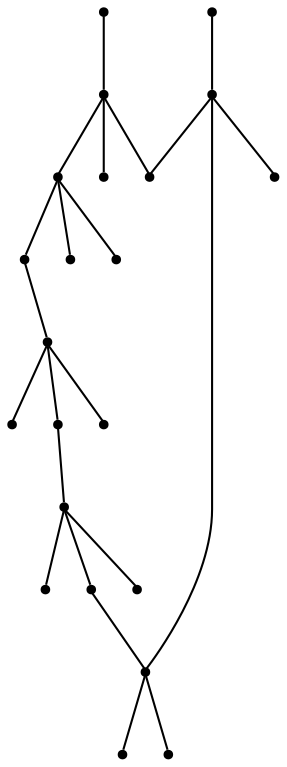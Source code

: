 graph {
  node [shape=point,comment="{\"directed\":false,\"doi\":\"10.4230/LIPIcs.GD.2024.22\",\"figure\":\"4 (3)\"}"]

  v0 [pos="634.145698992218,833.2869715836252"]
  v1 [pos="589.4180071492347,801.0320488031846"]
  v2 [pos="749.7506595981935,844.7101079158438"]
  v3 [pos="867.9344300413862,727.807089789804"]
  v4 [pos="845.544509840406,591.3433876153201"]
  v5 [pos="806.5449874241285,696.1447377559585"]
  v6 [pos="715.5937668409686,548.9407543799894"]
  v7 [pos="725.8753640097173,761.9183103725615"]
  v8 [pos="723.8085003917255,661.0284358038689"]
  v9 [pos="665.5925201735322,660.0271692676691"]
  v10 [pos="590.1280860946711,657.7133458116507"]
  v11 [pos="558.0960563283488,610.7316412061714"]
  v12 [pos="590.4577985385936,565.9213396197605"]
  v13 [pos="780.6928798756014,534.712698406484"]
  v14 [pos="664.943493199581,523.0085360334983"]
  v15 [pos="614.7374680444544,545.9031299176147"]
  v16 [pos="867.1355395561797,576.9167059967115"]
  v17 [pos="792.1635913806333,511.41296924368703"]
  v18 [pos="756.2174624861658,869.4948244560525"]
  v19 [pos="622.9106099396371,856.095604561154"]
  v20 [pos="600.3784895217391,524.512343254364"]
  v21 [pos="535.0823884853608,599.4549944662442"]

  v0 -- v1 [id="-1",pos="634.145698992218,833.2869715836252 618.2010142717725,825.3937894988889 603.2169394821374,814.8261428121405 589.4180071492347,801.0320488031846"]
  v11 -- v10 [id="-2",pos="558.0960563283488,610.7316412061714 599.5288972820881,631.0273800187128 599.5288972820881,631.0273800187128 599.5288972820881,631.0273800187128 595.3547867107994,639.5251751437592 592.2001168717078,648.4804959225071 590.1280860946711,657.7133458116507"]
  v11 -- v21 [id="-3",pos="558.0960563283488,610.7316412061714 535.0823884853608,599.4549944662442 535.0823884853608,599.4549944662442 535.0823884853608,599.4549944662442"]
  v2 -- v0 [id="-4",pos="749.7506595981935,844.7101079158438 711.4618159024824,854.8149709717447 670.2770894802395,850.964454067574 634.145698992218,833.2869715836252"]
  v2 -- v3 [id="-5",pos="749.7506595981935,844.7101079158438 777.3781271578177,837.5719434598489 803.4928469618114,823.1430548704084 825.1276971439153,801.5083943003403 846.3286807102734,780.3063719013521 860.6067449341987,754.8053880858683 867.9344300413862,727.807089789804"]
  v15 -- v20 [id="-6",pos="614.7374680444544,545.9031299176147 600.3784895217391,524.512343254364 600.3784895217391,524.512343254364 600.3784895217391,524.512343254364"]
  v0 -- v19 [id="-7",pos="634.145698992218,833.2869715836252 622.9106099396371,856.095604561154 622.9106099396371,856.095604561154 622.9106099396371,856.095604561154"]
  v0 -- v8 [id="-8",pos="634.145698992218,833.2869715836252 695.0992082745395,709.1725200648475 695.0992082745395,709.1725200648475 695.0992082745395,709.1725200648475 693.7327252419307,708.5013637557211 692.4198534717823,707.7213575412114 691.182024749918,706.8400675070316 678.5297668092347,697.8322291921584 675.5739610480957,680.2741417966657 684.5839601232523,667.6249180956338 693.5939591984088,654.9756943946019 711.152506197579,652.024348741576 723.8085003917255,661.0284358038689"]
  v4 -- v3 [id="-9",pos="845.544509840406,591.3433876153201 872.9981889659257,631.9513655522312 880.4389510588875,682.0277192963296 867.9344300413862,727.807089789804"]
  v15 -- v9 [id="-10",pos="614.7374680444544,545.9031299176147 680.5890625265944,643.9089906380715 680.5890625265944,643.9089906380715 680.5890625265944,643.9089906380715 674.4149275269297,648.0529167088963 669.2835093235908,653.5693561602737 665.5925201735322,660.0271692676691"]
  v7 -- v2 [id="-11",pos="725.8753640097173,761.9183103725615 749.7506595981935,844.7101079158438 749.7506595981935,844.7101079158438 749.7506595981935,844.7101079158438"]
  v13 -- v6 [id="-12",pos="780.6928798756014,534.712698406484 767.069180135511,562.489770055894 767.069180135511,562.489770055894 767.069180135511,562.489770055894 750.9809681162784,554.6110587677143 733.4824555557356,550.0021681185793 715.5937668409686,548.9407543799894"]
  v13 -- v17 [id="-13",pos="780.6928798756014,534.712698406484 792.1635913806333,511.41296924368703 792.1635913806333,511.41296924368703 792.1635913806333,511.41296924368703"]
  v4 -- v13 [id="-14",pos="845.544509840406,591.3433876153201 839.7244328292834,582.4893827988886 832.8751001057283,574.1332977926795 825.0939277721875,566.3562305968753 811.7749210908844,553.0434947502034 796.7594723256229,542.4610945969645 780.6928798756014,534.712698406484"]
  v5 -- v4 [id="-15",pos="806.5449874241285,696.1447377559585 809.500872680022,672.3314048924108 803.7655487254078,648.2517966762085 790.3968840568268,628.3235534554395 845.544509840406,591.3433876153201 845.544509840406,591.3433876153201 845.544509840406,591.3433876153201"]
  v12 -- v15 [id="-17",pos="590.4577985385936,565.9213396197605 597.64568370735,558.6331566453835 605.9780197444408,551.8025139588349 614.7374680444544,545.9031299176147"]
  v15 -- v14 [id="-18",pos="614.7374680444544,545.9031299176147 630.3666892427281,535.38412927341 647.3745527928344,527.8072925614313 664.943493199581,523.0085360334983"]
  v14 -- v13 [id="-19",pos="664.943493199581,523.0085360334983 703.3415326986409,513.0715000613866 744.5915742002709,516.8848601430698 780.6928798756014,534.712698406484"]
  v4 -- v16 [id="-20",pos="845.544509840406,591.3433876153201 867.1355395561797,576.9167059967115 867.1355395561797,576.9167059967115 867.1355395561797,576.9167059967115"]
  v1 -- v11 [id="-21",pos="589.4180071492347,801.0320488031846 538.2901784009923,749.9329566482138 527.6874253026987,672.8350057800611 558.0960563283488,610.7316412061714"]
  v11 -- v12 [id="-22",pos="558.0960563283488,610.7316412061714 565.9757944573597,594.7366669396379 576.5653745671639,579.7144997750313 590.4577985385936,565.9213396197605"]
  v2 -- v18 [id="-23",pos="749.7506595981935,844.7101079158438 756.2174624861658,869.4948244560525 756.2174624861658,869.4948244560525 756.2174624861658,869.4948244560525"]
}